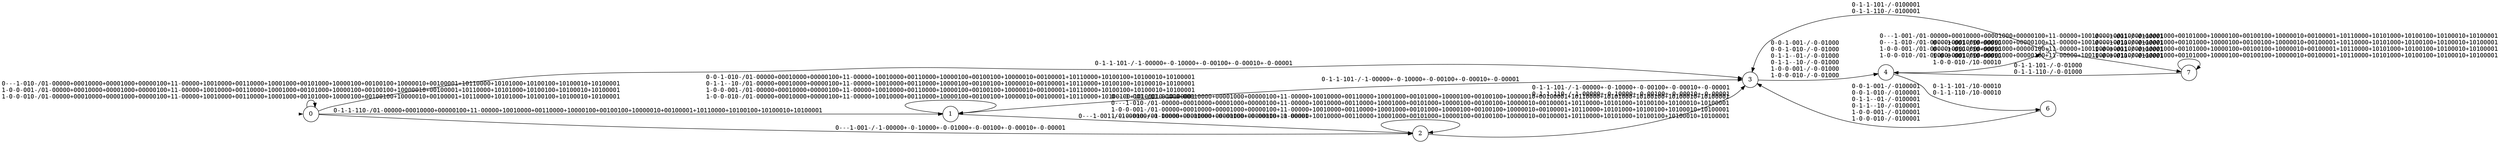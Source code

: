 digraph""{graph[rankdir=LR,ranksep=0.8,nodesep=0.2];node[shape=circle];edge[fontname=mono];init[shape=point,style=invis];0[label="0"];1[label="1"];2[label="2"];3[label="3"];4[label="4"];5[label="5"];6[label="6"];7[label="7"];init->0[penwidth=0,tooltip="initialstate"];0->0[label="0---1-010-/01-00000+00010000+00001000+00000100+11-00000+10010000+00110000+10001000+00101000+10000100+00100100+10000010+00100001+10110000+10101000+10100100+10100010+10100001\l1-0-0-001-/01-00000+00010000+00001000+00000100+11-00000+10010000+00110000+10001000+00101000+10000100+00100100+10000010+00100001+10110000+10101000+10100100+10100010+10100001\l1-0-0-010-/01-00000+00010000+00001000+00000100+11-00000+10010000+00110000+10001000+00101000+10000100+00100100+10000010+00100001+10110000+10101000+10100100+10100010+10100001\l",labeltooltip="&#172;warehouse&#8743;shop&#8743;&#172;get_med&#8743;night&#8743;&#172;day/&#172;take_med&#8743;go_counter&#8743;&#172;go_safe_loc&#8743;&#172;go_back&#8743;&#172;go_charging_point&#8743;&#172;go_warehouse&#8743;&#172;go_entrace+&#172;take_med&#8743;&#172;go_counter&#8743;&#172;give_med&#8743;go_safe_loc&#8743;&#172;go_back&#8743;&#172;go_charging_point&#8743;&#172;go_warehouse&#8743;&#172;go_entrace+&#172;take_med&#8743;&#172;go_counter&#8743;&#172;give_med&#8743;&#172;go_safe_loc&#8743;go_back&#8743;&#172;go_charging_point&#8743;&#172;go_warehouse&#8743;&#172;go_entrace+&#172;take_med&#8743;&#172;go_counter&#8743;&#172;give_med&#8743;&#172;go_safe_loc&#8743;&#172;go_back&#8743;go_charging_point&#8743;&#172;go_warehouse&#8743;&#172;go_entrace+take_med&#8743;go_counter&#8743;&#172;go_safe_loc&#8743;&#172;go_back&#8743;&#172;go_charging_point&#8743;&#172;go_warehouse&#8743;&#172;go_entrace+take_med&#8743;&#172;go_counter&#8743;&#172;give_med&#8743;go_safe_loc&#8743;&#172;go_back&#8743;&#172;go_charging_point&#8743;&#172;go_warehouse&#8743;&#172;go_entrace+&#172;take_med&#8743;&#172;go_counter&#8743;give_med&#8743;go_safe_loc&#8743;&#172;go_back&#8743;&#172;go_charging_point&#8743;&#172;go_warehouse&#8743;&#172;go_entrace+take_med&#8743;&#172;go_counter&#8743;&#172;give_med&#8743;&#172;go_safe_loc&#8743;go_back&#8743;&#172;go_charging_point&#8743;&#172;go_warehouse&#8743;&#172;go_entrace+&#172;take_med&#8743;&#172;go_counter&#8743;give_med&#8743;&#172;go_safe_loc&#8743;go_back&#8743;&#172;go_charging_point&#8743;&#172;go_warehouse&#8743;&#172;go_entrace+take_med&#8743;&#172;go_counter&#8743;&#172;give_med&#8743;&#172;go_safe_loc&#8743;&#172;go_back&#8743;go_charging_point&#8743;&#172;go_warehouse&#8743;&#172;go_entrace+&#172;take_med&#8743;&#172;go_counter&#8743;give_med&#8743;&#172;go_safe_loc&#8743;&#172;go_back&#8743;go_charging_point&#8743;&#172;go_warehouse&#8743;&#172;go_entrace+take_med&#8743;&#172;go_counter&#8743;&#172;give_med&#8743;&#172;go_safe_loc&#8743;&#172;go_back&#8743;&#172;go_charging_point&#8743;go_warehouse&#8743;&#172;go_entrace+&#172;take_med&#8743;&#172;go_counter&#8743;give_med&#8743;&#172;go_safe_loc&#8743;&#172;go_back&#8743;&#172;go_charging_point&#8743;&#172;go_warehouse&#8743;go_entrace+take_med&#8743;&#172;go_counter&#8743;give_med&#8743;go_safe_loc&#8743;&#172;go_back&#8743;&#172;go_charging_point&#8743;&#172;go_warehouse&#8743;&#172;go_entrace+take_med&#8743;&#172;go_counter&#8743;give_med&#8743;&#172;go_safe_loc&#8743;go_back&#8743;&#172;go_charging_point&#8743;&#172;go_warehouse&#8743;&#172;go_entrace+take_med&#8743;&#172;go_counter&#8743;give_med&#8743;&#172;go_safe_loc&#8743;&#172;go_back&#8743;go_charging_point&#8743;&#172;go_warehouse&#8743;&#172;go_entrace+take_med&#8743;&#172;go_counter&#8743;give_med&#8743;&#172;go_safe_loc&#8743;&#172;go_back&#8743;&#172;go_charging_point&#8743;go_warehouse&#8743;&#172;go_entrace+take_med&#8743;&#172;go_counter&#8743;give_med&#8743;&#172;go_safe_loc&#8743;&#172;go_back&#8743;&#172;go_charging_point&#8743;&#172;go_warehouse&#8743;go_entrace&#10;warehouse&#8743;&#172;entrance&#8743;&#172;shop&#8743;&#172;get_med&#8743;&#172;night&#8743;day/&#172;take_med&#8743;go_counter&#8743;&#172;go_safe_loc&#8743;&#172;go_back&#8743;&#172;go_charging_point&#8743;&#172;go_warehouse&#8743;&#172;go_entrace+&#172;take_med&#8743;&#172;go_counter&#8743;&#172;give_med&#8743;go_safe_loc&#8743;&#172;go_back&#8743;&#172;go_charging_point&#8743;&#172;go_warehouse&#8743;&#172;go_entrace+&#172;take_med&#8743;&#172;go_counter&#8743;&#172;give_med&#8743;&#172;go_safe_loc&#8743;go_back&#8743;&#172;go_charging_point&#8743;&#172;go_warehouse&#8743;&#172;go_entrace+&#172;take_med&#8743;&#172;go_counter&#8743;&#172;give_med&#8743;&#172;go_safe_loc&#8743;&#172;go_back&#8743;go_charging_point&#8743;&#172;go_warehouse&#8743;&#172;go_entrace+take_med&#8743;go_counter&#8743;&#172;go_safe_loc&#8743;&#172;go_back&#8743;&#172;go_charging_point&#8743;&#172;go_warehouse&#8743;&#172;go_entrace+take_med&#8743;&#172;go_counter&#8743;&#172;give_med&#8743;go_safe_loc&#8743;&#172;go_back&#8743;&#172;go_charging_point&#8743;&#172;go_warehouse&#8743;&#172;go_entrace+&#172;take_med&#8743;&#172;go_counter&#8743;give_med&#8743;go_safe_loc&#8743;&#172;go_back&#8743;&#172;go_charging_point&#8743;&#172;go_warehouse&#8743;&#172;go_entrace+take_med&#8743;&#172;go_counter&#8743;&#172;give_med&#8743;&#172;go_safe_loc&#8743;go_back&#8743;&#172;go_charging_point&#8743;&#172;go_warehouse&#8743;&#172;go_entrace+&#172;take_med&#8743;&#172;go_counter&#8743;give_med&#8743;&#172;go_safe_loc&#8743;go_back&#8743;&#172;go_charging_point&#8743;&#172;go_warehouse&#8743;&#172;go_entrace+take_med&#8743;&#172;go_counter&#8743;&#172;give_med&#8743;&#172;go_safe_loc&#8743;&#172;go_back&#8743;go_charging_point&#8743;&#172;go_warehouse&#8743;&#172;go_entrace+&#172;take_med&#8743;&#172;go_counter&#8743;give_med&#8743;&#172;go_safe_loc&#8743;&#172;go_back&#8743;go_charging_point&#8743;&#172;go_warehouse&#8743;&#172;go_entrace+take_med&#8743;&#172;go_counter&#8743;&#172;give_med&#8743;&#172;go_safe_loc&#8743;&#172;go_back&#8743;&#172;go_charging_point&#8743;go_warehouse&#8743;&#172;go_entrace+&#172;take_med&#8743;&#172;go_counter&#8743;give_med&#8743;&#172;go_safe_loc&#8743;&#172;go_back&#8743;&#172;go_charging_point&#8743;&#172;go_warehouse&#8743;go_entrace+take_med&#8743;&#172;go_counter&#8743;give_med&#8743;go_safe_loc&#8743;&#172;go_back&#8743;&#172;go_charging_point&#8743;&#172;go_warehouse&#8743;&#172;go_entrace+take_med&#8743;&#172;go_counter&#8743;give_med&#8743;&#172;go_safe_loc&#8743;go_back&#8743;&#172;go_charging_point&#8743;&#172;go_warehouse&#8743;&#172;go_entrace+take_med&#8743;&#172;go_counter&#8743;give_med&#8743;&#172;go_safe_loc&#8743;&#172;go_back&#8743;go_charging_point&#8743;&#172;go_warehouse&#8743;&#172;go_entrace+take_med&#8743;&#172;go_counter&#8743;give_med&#8743;&#172;go_safe_loc&#8743;&#172;go_back&#8743;&#172;go_charging_point&#8743;go_warehouse&#8743;&#172;go_entrace+take_med&#8743;&#172;go_counter&#8743;give_med&#8743;&#172;go_safe_loc&#8743;&#172;go_back&#8743;&#172;go_charging_point&#8743;&#172;go_warehouse&#8743;go_entrace&#10;warehouse&#8743;&#172;entrance&#8743;&#172;shop&#8743;&#172;get_med&#8743;night&#8743;&#172;day/&#172;take_med&#8743;go_counter&#8743;&#172;go_safe_loc&#8743;&#172;go_back&#8743;&#172;go_charging_point&#8743;&#172;go_warehouse&#8743;&#172;go_entrace+&#172;take_med&#8743;&#172;go_counter&#8743;&#172;give_med&#8743;go_safe_loc&#8743;&#172;go_back&#8743;&#172;go_charging_point&#8743;&#172;go_warehouse&#8743;&#172;go_entrace+&#172;take_med&#8743;&#172;go_counter&#8743;&#172;give_med&#8743;&#172;go_safe_loc&#8743;go_back&#8743;&#172;go_charging_point&#8743;&#172;go_warehouse&#8743;&#172;go_entrace+&#172;take_med&#8743;&#172;go_counter&#8743;&#172;give_med&#8743;&#172;go_safe_loc&#8743;&#172;go_back&#8743;go_charging_point&#8743;&#172;go_warehouse&#8743;&#172;go_entrace+take_med&#8743;go_counter&#8743;&#172;go_safe_loc&#8743;&#172;go_back&#8743;&#172;go_charging_point&#8743;&#172;go_warehouse&#8743;&#172;go_entrace+take_med&#8743;&#172;go_counter&#8743;&#172;give_med&#8743;go_safe_loc&#8743;&#172;go_back&#8743;&#172;go_charging_point&#8743;&#172;go_warehouse&#8743;&#172;go_entrace+&#172;take_med&#8743;&#172;go_counter&#8743;give_med&#8743;go_safe_loc&#8743;&#172;go_back&#8743;&#172;go_charging_point&#8743;&#172;go_warehouse&#8743;&#172;go_entrace+take_med&#8743;&#172;go_counter&#8743;&#172;give_med&#8743;&#172;go_safe_loc&#8743;go_back&#8743;&#172;go_charging_point&#8743;&#172;go_warehouse&#8743;&#172;go_entrace+&#172;take_med&#8743;&#172;go_counter&#8743;give_med&#8743;&#172;go_safe_loc&#8743;go_back&#8743;&#172;go_charging_point&#8743;&#172;go_warehouse&#8743;&#172;go_entrace+take_med&#8743;&#172;go_counter&#8743;&#172;give_med&#8743;&#172;go_safe_loc&#8743;&#172;go_back&#8743;go_charging_point&#8743;&#172;go_warehouse&#8743;&#172;go_entrace+&#172;take_med&#8743;&#172;go_counter&#8743;give_med&#8743;&#172;go_safe_loc&#8743;&#172;go_back&#8743;go_charging_point&#8743;&#172;go_warehouse&#8743;&#172;go_entrace+take_med&#8743;&#172;go_counter&#8743;&#172;give_med&#8743;&#172;go_safe_loc&#8743;&#172;go_back&#8743;&#172;go_charging_point&#8743;go_warehouse&#8743;&#172;go_entrace+&#172;take_med&#8743;&#172;go_counter&#8743;give_med&#8743;&#172;go_safe_loc&#8743;&#172;go_back&#8743;&#172;go_charging_point&#8743;&#172;go_warehouse&#8743;go_entrace+take_med&#8743;&#172;go_counter&#8743;give_med&#8743;go_safe_loc&#8743;&#172;go_back&#8743;&#172;go_charging_point&#8743;&#172;go_warehouse&#8743;&#172;go_entrace+take_med&#8743;&#172;go_counter&#8743;give_med&#8743;&#172;go_safe_loc&#8743;go_back&#8743;&#172;go_charging_point&#8743;&#172;go_warehouse&#8743;&#172;go_entrace+take_med&#8743;&#172;go_counter&#8743;give_med&#8743;&#172;go_safe_loc&#8743;&#172;go_back&#8743;go_charging_point&#8743;&#172;go_warehouse&#8743;&#172;go_entrace+take_med&#8743;&#172;go_counter&#8743;give_med&#8743;&#172;go_safe_loc&#8743;&#172;go_back&#8743;&#172;go_charging_point&#8743;go_warehouse&#8743;&#172;go_entrace+take_med&#8743;&#172;go_counter&#8743;give_med&#8743;&#172;go_safe_loc&#8743;&#172;go_back&#8743;&#172;go_charging_point&#8743;&#172;go_warehouse&#8743;go_entrace&#10;"];0->1[label="0-1-1-110-/01-00000+00010000+00000100+11-00000+10010000+00110000+10000100+00100100+10000010+00100001+10110000+10100100+10100010+10100001\l",labeltooltip="&#172;warehouse&#8743;entrance&#8743;shop&#8743;get_med&#8743;night&#8743;&#172;day/&#172;take_med&#8743;go_counter&#8743;&#172;go_safe_loc&#8743;&#172;go_back&#8743;&#172;go_charging_point&#8743;&#172;go_warehouse&#8743;&#172;go_entrace+&#172;take_med&#8743;&#172;go_counter&#8743;&#172;give_med&#8743;go_safe_loc&#8743;&#172;go_back&#8743;&#172;go_charging_point&#8743;&#172;go_warehouse&#8743;&#172;go_entrace+&#172;take_med&#8743;&#172;go_counter&#8743;&#172;give_med&#8743;&#172;go_safe_loc&#8743;&#172;go_back&#8743;go_charging_point&#8743;&#172;go_warehouse&#8743;&#172;go_entrace+take_med&#8743;go_counter&#8743;&#172;go_safe_loc&#8743;&#172;go_back&#8743;&#172;go_charging_point&#8743;&#172;go_warehouse&#8743;&#172;go_entrace+take_med&#8743;&#172;go_counter&#8743;&#172;give_med&#8743;go_safe_loc&#8743;&#172;go_back&#8743;&#172;go_charging_point&#8743;&#172;go_warehouse&#8743;&#172;go_entrace+&#172;take_med&#8743;&#172;go_counter&#8743;give_med&#8743;go_safe_loc&#8743;&#172;go_back&#8743;&#172;go_charging_point&#8743;&#172;go_warehouse&#8743;&#172;go_entrace+take_med&#8743;&#172;go_counter&#8743;&#172;give_med&#8743;&#172;go_safe_loc&#8743;&#172;go_back&#8743;go_charging_point&#8743;&#172;go_warehouse&#8743;&#172;go_entrace+&#172;take_med&#8743;&#172;go_counter&#8743;give_med&#8743;&#172;go_safe_loc&#8743;&#172;go_back&#8743;go_charging_point&#8743;&#172;go_warehouse&#8743;&#172;go_entrace+take_med&#8743;&#172;go_counter&#8743;&#172;give_med&#8743;&#172;go_safe_loc&#8743;&#172;go_back&#8743;&#172;go_charging_point&#8743;go_warehouse&#8743;&#172;go_entrace+&#172;take_med&#8743;&#172;go_counter&#8743;give_med&#8743;&#172;go_safe_loc&#8743;&#172;go_back&#8743;&#172;go_charging_point&#8743;&#172;go_warehouse&#8743;go_entrace+take_med&#8743;&#172;go_counter&#8743;give_med&#8743;go_safe_loc&#8743;&#172;go_back&#8743;&#172;go_charging_point&#8743;&#172;go_warehouse&#8743;&#172;go_entrace+take_med&#8743;&#172;go_counter&#8743;give_med&#8743;&#172;go_safe_loc&#8743;&#172;go_back&#8743;go_charging_point&#8743;&#172;go_warehouse&#8743;&#172;go_entrace+take_med&#8743;&#172;go_counter&#8743;give_med&#8743;&#172;go_safe_loc&#8743;&#172;go_back&#8743;&#172;go_charging_point&#8743;go_warehouse&#8743;&#172;go_entrace+take_med&#8743;&#172;go_counter&#8743;give_med&#8743;&#172;go_safe_loc&#8743;&#172;go_back&#8743;&#172;go_charging_point&#8743;&#172;go_warehouse&#8743;go_entrace&#10;"];0->2[label="0---1-001-/-1-00000+-0-10000+-0-01000+-0-00100+-0-00010+-0-00001\l",labeltooltip="&#172;warehouse&#8743;shop&#8743;&#172;get_med&#8743;&#172;night&#8743;day/go_counter&#8743;&#172;go_safe_loc&#8743;&#172;go_back&#8743;&#172;go_charging_point&#8743;&#172;go_warehouse&#8743;&#172;go_entrace+&#172;go_counter&#8743;go_safe_loc&#8743;&#172;go_back&#8743;&#172;go_charging_point&#8743;&#172;go_warehouse&#8743;&#172;go_entrace+&#172;go_counter&#8743;&#172;go_safe_loc&#8743;go_back&#8743;&#172;go_charging_point&#8743;&#172;go_warehouse&#8743;&#172;go_entrace+&#172;go_counter&#8743;&#172;go_safe_loc&#8743;&#172;go_back&#8743;go_charging_point&#8743;&#172;go_warehouse&#8743;&#172;go_entrace+&#172;go_counter&#8743;&#172;go_safe_loc&#8743;&#172;go_back&#8743;&#172;go_charging_point&#8743;go_warehouse&#8743;&#172;go_entrace+&#172;go_counter&#8743;&#172;go_safe_loc&#8743;&#172;go_back&#8743;&#172;go_charging_point&#8743;&#172;go_warehouse&#8743;go_entrace&#10;"];0->3[label="0-1-1-101-/-1-00000+-0-10000+-0-00100+-0-00010+-0-00001\l",labeltooltip="&#172;warehouse&#8743;entrance&#8743;shop&#8743;get_med&#8743;&#172;night&#8743;day/go_counter&#8743;&#172;go_safe_loc&#8743;&#172;go_back&#8743;&#172;go_charging_point&#8743;&#172;go_warehouse&#8743;&#172;go_entrace+&#172;go_counter&#8743;go_safe_loc&#8743;&#172;go_back&#8743;&#172;go_charging_point&#8743;&#172;go_warehouse&#8743;&#172;go_entrace+&#172;go_counter&#8743;&#172;go_safe_loc&#8743;&#172;go_back&#8743;go_charging_point&#8743;&#172;go_warehouse&#8743;&#172;go_entrace+&#172;go_counter&#8743;&#172;go_safe_loc&#8743;&#172;go_back&#8743;&#172;go_charging_point&#8743;go_warehouse&#8743;&#172;go_entrace+&#172;go_counter&#8743;&#172;go_safe_loc&#8743;&#172;go_back&#8743;&#172;go_charging_point&#8743;&#172;go_warehouse&#8743;go_entrace&#10;"];1->1[label="0-0-1-010-/01-00000+00010000+00000100+11-00000+10010000+00110000+10000100+00100100+10000010+00100001+10110000+10100100+10100010+10100001\l0-1-1--10-/01-00000+00010000+00000100+11-00000+10010000+00110000+10000100+00100100+10000010+00100001+10110000+10100100+10100010+10100001\l1-0-0-001-/01-00000+00010000+00000100+11-00000+10010000+00110000+10000100+00100100+10000010+00100001+10110000+10100100+10100010+10100001\l1-0-0-010-/01-00000+00010000+00000100+11-00000+10010000+00110000+10000100+00100100+10000010+00100001+10110000+10100100+10100010+10100001\l",labeltooltip="&#172;warehouse&#8743;&#172;entrance&#8743;shop&#8743;&#172;get_med&#8743;night&#8743;&#172;day/&#172;take_med&#8743;go_counter&#8743;&#172;go_safe_loc&#8743;&#172;go_back&#8743;&#172;go_charging_point&#8743;&#172;go_warehouse&#8743;&#172;go_entrace+&#172;take_med&#8743;&#172;go_counter&#8743;&#172;give_med&#8743;go_safe_loc&#8743;&#172;go_back&#8743;&#172;go_charging_point&#8743;&#172;go_warehouse&#8743;&#172;go_entrace+&#172;take_med&#8743;&#172;go_counter&#8743;&#172;give_med&#8743;&#172;go_safe_loc&#8743;&#172;go_back&#8743;go_charging_point&#8743;&#172;go_warehouse&#8743;&#172;go_entrace+take_med&#8743;go_counter&#8743;&#172;go_safe_loc&#8743;&#172;go_back&#8743;&#172;go_charging_point&#8743;&#172;go_warehouse&#8743;&#172;go_entrace+take_med&#8743;&#172;go_counter&#8743;&#172;give_med&#8743;go_safe_loc&#8743;&#172;go_back&#8743;&#172;go_charging_point&#8743;&#172;go_warehouse&#8743;&#172;go_entrace+&#172;take_med&#8743;&#172;go_counter&#8743;give_med&#8743;go_safe_loc&#8743;&#172;go_back&#8743;&#172;go_charging_point&#8743;&#172;go_warehouse&#8743;&#172;go_entrace+take_med&#8743;&#172;go_counter&#8743;&#172;give_med&#8743;&#172;go_safe_loc&#8743;&#172;go_back&#8743;go_charging_point&#8743;&#172;go_warehouse&#8743;&#172;go_entrace+&#172;take_med&#8743;&#172;go_counter&#8743;give_med&#8743;&#172;go_safe_loc&#8743;&#172;go_back&#8743;go_charging_point&#8743;&#172;go_warehouse&#8743;&#172;go_entrace+take_med&#8743;&#172;go_counter&#8743;&#172;give_med&#8743;&#172;go_safe_loc&#8743;&#172;go_back&#8743;&#172;go_charging_point&#8743;go_warehouse&#8743;&#172;go_entrace+&#172;take_med&#8743;&#172;go_counter&#8743;give_med&#8743;&#172;go_safe_loc&#8743;&#172;go_back&#8743;&#172;go_charging_point&#8743;&#172;go_warehouse&#8743;go_entrace+take_med&#8743;&#172;go_counter&#8743;give_med&#8743;go_safe_loc&#8743;&#172;go_back&#8743;&#172;go_charging_point&#8743;&#172;go_warehouse&#8743;&#172;go_entrace+take_med&#8743;&#172;go_counter&#8743;give_med&#8743;&#172;go_safe_loc&#8743;&#172;go_back&#8743;go_charging_point&#8743;&#172;go_warehouse&#8743;&#172;go_entrace+take_med&#8743;&#172;go_counter&#8743;give_med&#8743;&#172;go_safe_loc&#8743;&#172;go_back&#8743;&#172;go_charging_point&#8743;go_warehouse&#8743;&#172;go_entrace+take_med&#8743;&#172;go_counter&#8743;give_med&#8743;&#172;go_safe_loc&#8743;&#172;go_back&#8743;&#172;go_charging_point&#8743;&#172;go_warehouse&#8743;go_entrace&#10;&#172;warehouse&#8743;entrance&#8743;shop&#8743;night&#8743;&#172;day/&#172;take_med&#8743;go_counter&#8743;&#172;go_safe_loc&#8743;&#172;go_back&#8743;&#172;go_charging_point&#8743;&#172;go_warehouse&#8743;&#172;go_entrace+&#172;take_med&#8743;&#172;go_counter&#8743;&#172;give_med&#8743;go_safe_loc&#8743;&#172;go_back&#8743;&#172;go_charging_point&#8743;&#172;go_warehouse&#8743;&#172;go_entrace+&#172;take_med&#8743;&#172;go_counter&#8743;&#172;give_med&#8743;&#172;go_safe_loc&#8743;&#172;go_back&#8743;go_charging_point&#8743;&#172;go_warehouse&#8743;&#172;go_entrace+take_med&#8743;go_counter&#8743;&#172;go_safe_loc&#8743;&#172;go_back&#8743;&#172;go_charging_point&#8743;&#172;go_warehouse&#8743;&#172;go_entrace+take_med&#8743;&#172;go_counter&#8743;&#172;give_med&#8743;go_safe_loc&#8743;&#172;go_back&#8743;&#172;go_charging_point&#8743;&#172;go_warehouse&#8743;&#172;go_entrace+&#172;take_med&#8743;&#172;go_counter&#8743;give_med&#8743;go_safe_loc&#8743;&#172;go_back&#8743;&#172;go_charging_point&#8743;&#172;go_warehouse&#8743;&#172;go_entrace+take_med&#8743;&#172;go_counter&#8743;&#172;give_med&#8743;&#172;go_safe_loc&#8743;&#172;go_back&#8743;go_charging_point&#8743;&#172;go_warehouse&#8743;&#172;go_entrace+&#172;take_med&#8743;&#172;go_counter&#8743;give_med&#8743;&#172;go_safe_loc&#8743;&#172;go_back&#8743;go_charging_point&#8743;&#172;go_warehouse&#8743;&#172;go_entrace+take_med&#8743;&#172;go_counter&#8743;&#172;give_med&#8743;&#172;go_safe_loc&#8743;&#172;go_back&#8743;&#172;go_charging_point&#8743;go_warehouse&#8743;&#172;go_entrace+&#172;take_med&#8743;&#172;go_counter&#8743;give_med&#8743;&#172;go_safe_loc&#8743;&#172;go_back&#8743;&#172;go_charging_point&#8743;&#172;go_warehouse&#8743;go_entrace+take_med&#8743;&#172;go_counter&#8743;give_med&#8743;go_safe_loc&#8743;&#172;go_back&#8743;&#172;go_charging_point&#8743;&#172;go_warehouse&#8743;&#172;go_entrace+take_med&#8743;&#172;go_counter&#8743;give_med&#8743;&#172;go_safe_loc&#8743;&#172;go_back&#8743;go_charging_point&#8743;&#172;go_warehouse&#8743;&#172;go_entrace+take_med&#8743;&#172;go_counter&#8743;give_med&#8743;&#172;go_safe_loc&#8743;&#172;go_back&#8743;&#172;go_charging_point&#8743;go_warehouse&#8743;&#172;go_entrace+take_med&#8743;&#172;go_counter&#8743;give_med&#8743;&#172;go_safe_loc&#8743;&#172;go_back&#8743;&#172;go_charging_point&#8743;&#172;go_warehouse&#8743;go_entrace&#10;warehouse&#8743;&#172;entrance&#8743;&#172;shop&#8743;&#172;get_med&#8743;&#172;night&#8743;day/&#172;take_med&#8743;go_counter&#8743;&#172;go_safe_loc&#8743;&#172;go_back&#8743;&#172;go_charging_point&#8743;&#172;go_warehouse&#8743;&#172;go_entrace+&#172;take_med&#8743;&#172;go_counter&#8743;&#172;give_med&#8743;go_safe_loc&#8743;&#172;go_back&#8743;&#172;go_charging_point&#8743;&#172;go_warehouse&#8743;&#172;go_entrace+&#172;take_med&#8743;&#172;go_counter&#8743;&#172;give_med&#8743;&#172;go_safe_loc&#8743;&#172;go_back&#8743;go_charging_point&#8743;&#172;go_warehouse&#8743;&#172;go_entrace+take_med&#8743;go_counter&#8743;&#172;go_safe_loc&#8743;&#172;go_back&#8743;&#172;go_charging_point&#8743;&#172;go_warehouse&#8743;&#172;go_entrace+take_med&#8743;&#172;go_counter&#8743;&#172;give_med&#8743;go_safe_loc&#8743;&#172;go_back&#8743;&#172;go_charging_point&#8743;&#172;go_warehouse&#8743;&#172;go_entrace+&#172;take_med&#8743;&#172;go_counter&#8743;give_med&#8743;go_safe_loc&#8743;&#172;go_back&#8743;&#172;go_charging_point&#8743;&#172;go_warehouse&#8743;&#172;go_entrace+take_med&#8743;&#172;go_counter&#8743;&#172;give_med&#8743;&#172;go_safe_loc&#8743;&#172;go_back&#8743;go_charging_point&#8743;&#172;go_warehouse&#8743;&#172;go_entrace+&#172;take_med&#8743;&#172;go_counter&#8743;give_med&#8743;&#172;go_safe_loc&#8743;&#172;go_back&#8743;go_charging_point&#8743;&#172;go_warehouse&#8743;&#172;go_entrace+take_med&#8743;&#172;go_counter&#8743;&#172;give_med&#8743;&#172;go_safe_loc&#8743;&#172;go_back&#8743;&#172;go_charging_point&#8743;go_warehouse&#8743;&#172;go_entrace+&#172;take_med&#8743;&#172;go_counter&#8743;give_med&#8743;&#172;go_safe_loc&#8743;&#172;go_back&#8743;&#172;go_charging_point&#8743;&#172;go_warehouse&#8743;go_entrace+take_med&#8743;&#172;go_counter&#8743;give_med&#8743;go_safe_loc&#8743;&#172;go_back&#8743;&#172;go_charging_point&#8743;&#172;go_warehouse&#8743;&#172;go_entrace+take_med&#8743;&#172;go_counter&#8743;give_med&#8743;&#172;go_safe_loc&#8743;&#172;go_back&#8743;go_charging_point&#8743;&#172;go_warehouse&#8743;&#172;go_entrace+take_med&#8743;&#172;go_counter&#8743;give_med&#8743;&#172;go_safe_loc&#8743;&#172;go_back&#8743;&#172;go_charging_point&#8743;go_warehouse&#8743;&#172;go_entrace+take_med&#8743;&#172;go_counter&#8743;give_med&#8743;&#172;go_safe_loc&#8743;&#172;go_back&#8743;&#172;go_charging_point&#8743;&#172;go_warehouse&#8743;go_entrace&#10;warehouse&#8743;&#172;entrance&#8743;&#172;shop&#8743;&#172;get_med&#8743;night&#8743;&#172;day/&#172;take_med&#8743;go_counter&#8743;&#172;go_safe_loc&#8743;&#172;go_back&#8743;&#172;go_charging_point&#8743;&#172;go_warehouse&#8743;&#172;go_entrace+&#172;take_med&#8743;&#172;go_counter&#8743;&#172;give_med&#8743;go_safe_loc&#8743;&#172;go_back&#8743;&#172;go_charging_point&#8743;&#172;go_warehouse&#8743;&#172;go_entrace+&#172;take_med&#8743;&#172;go_counter&#8743;&#172;give_med&#8743;&#172;go_safe_loc&#8743;&#172;go_back&#8743;go_charging_point&#8743;&#172;go_warehouse&#8743;&#172;go_entrace+take_med&#8743;go_counter&#8743;&#172;go_safe_loc&#8743;&#172;go_back&#8743;&#172;go_charging_point&#8743;&#172;go_warehouse&#8743;&#172;go_entrace+take_med&#8743;&#172;go_counter&#8743;&#172;give_med&#8743;go_safe_loc&#8743;&#172;go_back&#8743;&#172;go_charging_point&#8743;&#172;go_warehouse&#8743;&#172;go_entrace+&#172;take_med&#8743;&#172;go_counter&#8743;give_med&#8743;go_safe_loc&#8743;&#172;go_back&#8743;&#172;go_charging_point&#8743;&#172;go_warehouse&#8743;&#172;go_entrace+take_med&#8743;&#172;go_counter&#8743;&#172;give_med&#8743;&#172;go_safe_loc&#8743;&#172;go_back&#8743;go_charging_point&#8743;&#172;go_warehouse&#8743;&#172;go_entrace+&#172;take_med&#8743;&#172;go_counter&#8743;give_med&#8743;&#172;go_safe_loc&#8743;&#172;go_back&#8743;go_charging_point&#8743;&#172;go_warehouse&#8743;&#172;go_entrace+take_med&#8743;&#172;go_counter&#8743;&#172;give_med&#8743;&#172;go_safe_loc&#8743;&#172;go_back&#8743;&#172;go_charging_point&#8743;go_warehouse&#8743;&#172;go_entrace+&#172;take_med&#8743;&#172;go_counter&#8743;give_med&#8743;&#172;go_safe_loc&#8743;&#172;go_back&#8743;&#172;go_charging_point&#8743;&#172;go_warehouse&#8743;go_entrace+take_med&#8743;&#172;go_counter&#8743;give_med&#8743;go_safe_loc&#8743;&#172;go_back&#8743;&#172;go_charging_point&#8743;&#172;go_warehouse&#8743;&#172;go_entrace+take_med&#8743;&#172;go_counter&#8743;give_med&#8743;&#172;go_safe_loc&#8743;&#172;go_back&#8743;go_charging_point&#8743;&#172;go_warehouse&#8743;&#172;go_entrace+take_med&#8743;&#172;go_counter&#8743;give_med&#8743;&#172;go_safe_loc&#8743;&#172;go_back&#8743;&#172;go_charging_point&#8743;go_warehouse&#8743;&#172;go_entrace+take_med&#8743;&#172;go_counter&#8743;give_med&#8743;&#172;go_safe_loc&#8743;&#172;go_back&#8743;&#172;go_charging_point&#8743;&#172;go_warehouse&#8743;go_entrace&#10;"];1->2[label="0---1-001-/-1-00000+-0-10000+-0-01000+-0-00100+-0-00010+-0-00001\l",labeltooltip="&#172;warehouse&#8743;shop&#8743;&#172;get_med&#8743;&#172;night&#8743;day/go_counter&#8743;&#172;go_safe_loc&#8743;&#172;go_back&#8743;&#172;go_charging_point&#8743;&#172;go_warehouse&#8743;&#172;go_entrace+&#172;go_counter&#8743;go_safe_loc&#8743;&#172;go_back&#8743;&#172;go_charging_point&#8743;&#172;go_warehouse&#8743;&#172;go_entrace+&#172;go_counter&#8743;&#172;go_safe_loc&#8743;go_back&#8743;&#172;go_charging_point&#8743;&#172;go_warehouse&#8743;&#172;go_entrace+&#172;go_counter&#8743;&#172;go_safe_loc&#8743;&#172;go_back&#8743;go_charging_point&#8743;&#172;go_warehouse&#8743;&#172;go_entrace+&#172;go_counter&#8743;&#172;go_safe_loc&#8743;&#172;go_back&#8743;&#172;go_charging_point&#8743;go_warehouse&#8743;&#172;go_entrace+&#172;go_counter&#8743;&#172;go_safe_loc&#8743;&#172;go_back&#8743;&#172;go_charging_point&#8743;&#172;go_warehouse&#8743;go_entrace&#10;"];1->3[label="0-1-1-101-/-1-00000+-0-10000+-0-00100+-0-00010+-0-00001\l",labeltooltip="&#172;warehouse&#8743;entrance&#8743;shop&#8743;get_med&#8743;&#172;night&#8743;day/go_counter&#8743;&#172;go_safe_loc&#8743;&#172;go_back&#8743;&#172;go_charging_point&#8743;&#172;go_warehouse&#8743;&#172;go_entrace+&#172;go_counter&#8743;go_safe_loc&#8743;&#172;go_back&#8743;&#172;go_charging_point&#8743;&#172;go_warehouse&#8743;&#172;go_entrace+&#172;go_counter&#8743;&#172;go_safe_loc&#8743;&#172;go_back&#8743;go_charging_point&#8743;&#172;go_warehouse&#8743;&#172;go_entrace+&#172;go_counter&#8743;&#172;go_safe_loc&#8743;&#172;go_back&#8743;&#172;go_charging_point&#8743;go_warehouse&#8743;&#172;go_entrace+&#172;go_counter&#8743;&#172;go_safe_loc&#8743;&#172;go_back&#8743;&#172;go_charging_point&#8743;&#172;go_warehouse&#8743;go_entrace&#10;"];2->2[label="0---1-001-/01-00000+00010000+00001000+00000100+11-00000+10010000+00110000+10001000+00101000+10000100+00100100+10000010+00100001+10110000+10101000+10100100+10100010+10100001\l0---1-010-/01-00000+00010000+00001000+00000100+11-00000+10010000+00110000+10001000+00101000+10000100+00100100+10000010+00100001+10110000+10101000+10100100+10100010+10100001\l1-0-0-001-/01-00000+00010000+00001000+00000100+11-00000+10010000+00110000+10001000+00101000+10000100+00100100+10000010+00100001+10110000+10101000+10100100+10100010+10100001\l1-0-0-010-/01-00000+00010000+00001000+00000100+11-00000+10010000+00110000+10001000+00101000+10000100+00100100+10000010+00100001+10110000+10101000+10100100+10100010+10100001\l",labeltooltip="&#172;warehouse&#8743;shop&#8743;&#172;get_med&#8743;&#172;night&#8743;day/&#172;take_med&#8743;go_counter&#8743;&#172;go_safe_loc&#8743;&#172;go_back&#8743;&#172;go_charging_point&#8743;&#172;go_warehouse&#8743;&#172;go_entrace+&#172;take_med&#8743;&#172;go_counter&#8743;&#172;give_med&#8743;go_safe_loc&#8743;&#172;go_back&#8743;&#172;go_charging_point&#8743;&#172;go_warehouse&#8743;&#172;go_entrace+&#172;take_med&#8743;&#172;go_counter&#8743;&#172;give_med&#8743;&#172;go_safe_loc&#8743;go_back&#8743;&#172;go_charging_point&#8743;&#172;go_warehouse&#8743;&#172;go_entrace+&#172;take_med&#8743;&#172;go_counter&#8743;&#172;give_med&#8743;&#172;go_safe_loc&#8743;&#172;go_back&#8743;go_charging_point&#8743;&#172;go_warehouse&#8743;&#172;go_entrace+take_med&#8743;go_counter&#8743;&#172;go_safe_loc&#8743;&#172;go_back&#8743;&#172;go_charging_point&#8743;&#172;go_warehouse&#8743;&#172;go_entrace+take_med&#8743;&#172;go_counter&#8743;&#172;give_med&#8743;go_safe_loc&#8743;&#172;go_back&#8743;&#172;go_charging_point&#8743;&#172;go_warehouse&#8743;&#172;go_entrace+&#172;take_med&#8743;&#172;go_counter&#8743;give_med&#8743;go_safe_loc&#8743;&#172;go_back&#8743;&#172;go_charging_point&#8743;&#172;go_warehouse&#8743;&#172;go_entrace+take_med&#8743;&#172;go_counter&#8743;&#172;give_med&#8743;&#172;go_safe_loc&#8743;go_back&#8743;&#172;go_charging_point&#8743;&#172;go_warehouse&#8743;&#172;go_entrace+&#172;take_med&#8743;&#172;go_counter&#8743;give_med&#8743;&#172;go_safe_loc&#8743;go_back&#8743;&#172;go_charging_point&#8743;&#172;go_warehouse&#8743;&#172;go_entrace+take_med&#8743;&#172;go_counter&#8743;&#172;give_med&#8743;&#172;go_safe_loc&#8743;&#172;go_back&#8743;go_charging_point&#8743;&#172;go_warehouse&#8743;&#172;go_entrace+&#172;take_med&#8743;&#172;go_counter&#8743;give_med&#8743;&#172;go_safe_loc&#8743;&#172;go_back&#8743;go_charging_point&#8743;&#172;go_warehouse&#8743;&#172;go_entrace+take_med&#8743;&#172;go_counter&#8743;&#172;give_med&#8743;&#172;go_safe_loc&#8743;&#172;go_back&#8743;&#172;go_charging_point&#8743;go_warehouse&#8743;&#172;go_entrace+&#172;take_med&#8743;&#172;go_counter&#8743;give_med&#8743;&#172;go_safe_loc&#8743;&#172;go_back&#8743;&#172;go_charging_point&#8743;&#172;go_warehouse&#8743;go_entrace+take_med&#8743;&#172;go_counter&#8743;give_med&#8743;go_safe_loc&#8743;&#172;go_back&#8743;&#172;go_charging_point&#8743;&#172;go_warehouse&#8743;&#172;go_entrace+take_med&#8743;&#172;go_counter&#8743;give_med&#8743;&#172;go_safe_loc&#8743;go_back&#8743;&#172;go_charging_point&#8743;&#172;go_warehouse&#8743;&#172;go_entrace+take_med&#8743;&#172;go_counter&#8743;give_med&#8743;&#172;go_safe_loc&#8743;&#172;go_back&#8743;go_charging_point&#8743;&#172;go_warehouse&#8743;&#172;go_entrace+take_med&#8743;&#172;go_counter&#8743;give_med&#8743;&#172;go_safe_loc&#8743;&#172;go_back&#8743;&#172;go_charging_point&#8743;go_warehouse&#8743;&#172;go_entrace+take_med&#8743;&#172;go_counter&#8743;give_med&#8743;&#172;go_safe_loc&#8743;&#172;go_back&#8743;&#172;go_charging_point&#8743;&#172;go_warehouse&#8743;go_entrace&#10;&#172;warehouse&#8743;shop&#8743;&#172;get_med&#8743;night&#8743;&#172;day/&#172;take_med&#8743;go_counter&#8743;&#172;go_safe_loc&#8743;&#172;go_back&#8743;&#172;go_charging_point&#8743;&#172;go_warehouse&#8743;&#172;go_entrace+&#172;take_med&#8743;&#172;go_counter&#8743;&#172;give_med&#8743;go_safe_loc&#8743;&#172;go_back&#8743;&#172;go_charging_point&#8743;&#172;go_warehouse&#8743;&#172;go_entrace+&#172;take_med&#8743;&#172;go_counter&#8743;&#172;give_med&#8743;&#172;go_safe_loc&#8743;go_back&#8743;&#172;go_charging_point&#8743;&#172;go_warehouse&#8743;&#172;go_entrace+&#172;take_med&#8743;&#172;go_counter&#8743;&#172;give_med&#8743;&#172;go_safe_loc&#8743;&#172;go_back&#8743;go_charging_point&#8743;&#172;go_warehouse&#8743;&#172;go_entrace+take_med&#8743;go_counter&#8743;&#172;go_safe_loc&#8743;&#172;go_back&#8743;&#172;go_charging_point&#8743;&#172;go_warehouse&#8743;&#172;go_entrace+take_med&#8743;&#172;go_counter&#8743;&#172;give_med&#8743;go_safe_loc&#8743;&#172;go_back&#8743;&#172;go_charging_point&#8743;&#172;go_warehouse&#8743;&#172;go_entrace+&#172;take_med&#8743;&#172;go_counter&#8743;give_med&#8743;go_safe_loc&#8743;&#172;go_back&#8743;&#172;go_charging_point&#8743;&#172;go_warehouse&#8743;&#172;go_entrace+take_med&#8743;&#172;go_counter&#8743;&#172;give_med&#8743;&#172;go_safe_loc&#8743;go_back&#8743;&#172;go_charging_point&#8743;&#172;go_warehouse&#8743;&#172;go_entrace+&#172;take_med&#8743;&#172;go_counter&#8743;give_med&#8743;&#172;go_safe_loc&#8743;go_back&#8743;&#172;go_charging_point&#8743;&#172;go_warehouse&#8743;&#172;go_entrace+take_med&#8743;&#172;go_counter&#8743;&#172;give_med&#8743;&#172;go_safe_loc&#8743;&#172;go_back&#8743;go_charging_point&#8743;&#172;go_warehouse&#8743;&#172;go_entrace+&#172;take_med&#8743;&#172;go_counter&#8743;give_med&#8743;&#172;go_safe_loc&#8743;&#172;go_back&#8743;go_charging_point&#8743;&#172;go_warehouse&#8743;&#172;go_entrace+take_med&#8743;&#172;go_counter&#8743;&#172;give_med&#8743;&#172;go_safe_loc&#8743;&#172;go_back&#8743;&#172;go_charging_point&#8743;go_warehouse&#8743;&#172;go_entrace+&#172;take_med&#8743;&#172;go_counter&#8743;give_med&#8743;&#172;go_safe_loc&#8743;&#172;go_back&#8743;&#172;go_charging_point&#8743;&#172;go_warehouse&#8743;go_entrace+take_med&#8743;&#172;go_counter&#8743;give_med&#8743;go_safe_loc&#8743;&#172;go_back&#8743;&#172;go_charging_point&#8743;&#172;go_warehouse&#8743;&#172;go_entrace+take_med&#8743;&#172;go_counter&#8743;give_med&#8743;&#172;go_safe_loc&#8743;go_back&#8743;&#172;go_charging_point&#8743;&#172;go_warehouse&#8743;&#172;go_entrace+take_med&#8743;&#172;go_counter&#8743;give_med&#8743;&#172;go_safe_loc&#8743;&#172;go_back&#8743;go_charging_point&#8743;&#172;go_warehouse&#8743;&#172;go_entrace+take_med&#8743;&#172;go_counter&#8743;give_med&#8743;&#172;go_safe_loc&#8743;&#172;go_back&#8743;&#172;go_charging_point&#8743;go_warehouse&#8743;&#172;go_entrace+take_med&#8743;&#172;go_counter&#8743;give_med&#8743;&#172;go_safe_loc&#8743;&#172;go_back&#8743;&#172;go_charging_point&#8743;&#172;go_warehouse&#8743;go_entrace&#10;warehouse&#8743;&#172;entrance&#8743;&#172;shop&#8743;&#172;get_med&#8743;&#172;night&#8743;day/&#172;take_med&#8743;go_counter&#8743;&#172;go_safe_loc&#8743;&#172;go_back&#8743;&#172;go_charging_point&#8743;&#172;go_warehouse&#8743;&#172;go_entrace+&#172;take_med&#8743;&#172;go_counter&#8743;&#172;give_med&#8743;go_safe_loc&#8743;&#172;go_back&#8743;&#172;go_charging_point&#8743;&#172;go_warehouse&#8743;&#172;go_entrace+&#172;take_med&#8743;&#172;go_counter&#8743;&#172;give_med&#8743;&#172;go_safe_loc&#8743;go_back&#8743;&#172;go_charging_point&#8743;&#172;go_warehouse&#8743;&#172;go_entrace+&#172;take_med&#8743;&#172;go_counter&#8743;&#172;give_med&#8743;&#172;go_safe_loc&#8743;&#172;go_back&#8743;go_charging_point&#8743;&#172;go_warehouse&#8743;&#172;go_entrace+take_med&#8743;go_counter&#8743;&#172;go_safe_loc&#8743;&#172;go_back&#8743;&#172;go_charging_point&#8743;&#172;go_warehouse&#8743;&#172;go_entrace+take_med&#8743;&#172;go_counter&#8743;&#172;give_med&#8743;go_safe_loc&#8743;&#172;go_back&#8743;&#172;go_charging_point&#8743;&#172;go_warehouse&#8743;&#172;go_entrace+&#172;take_med&#8743;&#172;go_counter&#8743;give_med&#8743;go_safe_loc&#8743;&#172;go_back&#8743;&#172;go_charging_point&#8743;&#172;go_warehouse&#8743;&#172;go_entrace+take_med&#8743;&#172;go_counter&#8743;&#172;give_med&#8743;&#172;go_safe_loc&#8743;go_back&#8743;&#172;go_charging_point&#8743;&#172;go_warehouse&#8743;&#172;go_entrace+&#172;take_med&#8743;&#172;go_counter&#8743;give_med&#8743;&#172;go_safe_loc&#8743;go_back&#8743;&#172;go_charging_point&#8743;&#172;go_warehouse&#8743;&#172;go_entrace+take_med&#8743;&#172;go_counter&#8743;&#172;give_med&#8743;&#172;go_safe_loc&#8743;&#172;go_back&#8743;go_charging_point&#8743;&#172;go_warehouse&#8743;&#172;go_entrace+&#172;take_med&#8743;&#172;go_counter&#8743;give_med&#8743;&#172;go_safe_loc&#8743;&#172;go_back&#8743;go_charging_point&#8743;&#172;go_warehouse&#8743;&#172;go_entrace+take_med&#8743;&#172;go_counter&#8743;&#172;give_med&#8743;&#172;go_safe_loc&#8743;&#172;go_back&#8743;&#172;go_charging_point&#8743;go_warehouse&#8743;&#172;go_entrace+&#172;take_med&#8743;&#172;go_counter&#8743;give_med&#8743;&#172;go_safe_loc&#8743;&#172;go_back&#8743;&#172;go_charging_point&#8743;&#172;go_warehouse&#8743;go_entrace+take_med&#8743;&#172;go_counter&#8743;give_med&#8743;go_safe_loc&#8743;&#172;go_back&#8743;&#172;go_charging_point&#8743;&#172;go_warehouse&#8743;&#172;go_entrace+take_med&#8743;&#172;go_counter&#8743;give_med&#8743;&#172;go_safe_loc&#8743;go_back&#8743;&#172;go_charging_point&#8743;&#172;go_warehouse&#8743;&#172;go_entrace+take_med&#8743;&#172;go_counter&#8743;give_med&#8743;&#172;go_safe_loc&#8743;&#172;go_back&#8743;go_charging_point&#8743;&#172;go_warehouse&#8743;&#172;go_entrace+take_med&#8743;&#172;go_counter&#8743;give_med&#8743;&#172;go_safe_loc&#8743;&#172;go_back&#8743;&#172;go_charging_point&#8743;go_warehouse&#8743;&#172;go_entrace+take_med&#8743;&#172;go_counter&#8743;give_med&#8743;&#172;go_safe_loc&#8743;&#172;go_back&#8743;&#172;go_charging_point&#8743;&#172;go_warehouse&#8743;go_entrace&#10;warehouse&#8743;&#172;entrance&#8743;&#172;shop&#8743;&#172;get_med&#8743;night&#8743;&#172;day/&#172;take_med&#8743;go_counter&#8743;&#172;go_safe_loc&#8743;&#172;go_back&#8743;&#172;go_charging_point&#8743;&#172;go_warehouse&#8743;&#172;go_entrace+&#172;take_med&#8743;&#172;go_counter&#8743;&#172;give_med&#8743;go_safe_loc&#8743;&#172;go_back&#8743;&#172;go_charging_point&#8743;&#172;go_warehouse&#8743;&#172;go_entrace+&#172;take_med&#8743;&#172;go_counter&#8743;&#172;give_med&#8743;&#172;go_safe_loc&#8743;go_back&#8743;&#172;go_charging_point&#8743;&#172;go_warehouse&#8743;&#172;go_entrace+&#172;take_med&#8743;&#172;go_counter&#8743;&#172;give_med&#8743;&#172;go_safe_loc&#8743;&#172;go_back&#8743;go_charging_point&#8743;&#172;go_warehouse&#8743;&#172;go_entrace+take_med&#8743;go_counter&#8743;&#172;go_safe_loc&#8743;&#172;go_back&#8743;&#172;go_charging_point&#8743;&#172;go_warehouse&#8743;&#172;go_entrace+take_med&#8743;&#172;go_counter&#8743;&#172;give_med&#8743;go_safe_loc&#8743;&#172;go_back&#8743;&#172;go_charging_point&#8743;&#172;go_warehouse&#8743;&#172;go_entrace+&#172;take_med&#8743;&#172;go_counter&#8743;give_med&#8743;go_safe_loc&#8743;&#172;go_back&#8743;&#172;go_charging_point&#8743;&#172;go_warehouse&#8743;&#172;go_entrace+take_med&#8743;&#172;go_counter&#8743;&#172;give_med&#8743;&#172;go_safe_loc&#8743;go_back&#8743;&#172;go_charging_point&#8743;&#172;go_warehouse&#8743;&#172;go_entrace+&#172;take_med&#8743;&#172;go_counter&#8743;give_med&#8743;&#172;go_safe_loc&#8743;go_back&#8743;&#172;go_charging_point&#8743;&#172;go_warehouse&#8743;&#172;go_entrace+take_med&#8743;&#172;go_counter&#8743;&#172;give_med&#8743;&#172;go_safe_loc&#8743;&#172;go_back&#8743;go_charging_point&#8743;&#172;go_warehouse&#8743;&#172;go_entrace+&#172;take_med&#8743;&#172;go_counter&#8743;give_med&#8743;&#172;go_safe_loc&#8743;&#172;go_back&#8743;go_charging_point&#8743;&#172;go_warehouse&#8743;&#172;go_entrace+take_med&#8743;&#172;go_counter&#8743;&#172;give_med&#8743;&#172;go_safe_loc&#8743;&#172;go_back&#8743;&#172;go_charging_point&#8743;go_warehouse&#8743;&#172;go_entrace+&#172;take_med&#8743;&#172;go_counter&#8743;give_med&#8743;&#172;go_safe_loc&#8743;&#172;go_back&#8743;&#172;go_charging_point&#8743;&#172;go_warehouse&#8743;go_entrace+take_med&#8743;&#172;go_counter&#8743;give_med&#8743;go_safe_loc&#8743;&#172;go_back&#8743;&#172;go_charging_point&#8743;&#172;go_warehouse&#8743;&#172;go_entrace+take_med&#8743;&#172;go_counter&#8743;give_med&#8743;&#172;go_safe_loc&#8743;go_back&#8743;&#172;go_charging_point&#8743;&#172;go_warehouse&#8743;&#172;go_entrace+take_med&#8743;&#172;go_counter&#8743;give_med&#8743;&#172;go_safe_loc&#8743;&#172;go_back&#8743;go_charging_point&#8743;&#172;go_warehouse&#8743;&#172;go_entrace+take_med&#8743;&#172;go_counter&#8743;give_med&#8743;&#172;go_safe_loc&#8743;&#172;go_back&#8743;&#172;go_charging_point&#8743;go_warehouse&#8743;&#172;go_entrace+take_med&#8743;&#172;go_counter&#8743;give_med&#8743;&#172;go_safe_loc&#8743;&#172;go_back&#8743;&#172;go_charging_point&#8743;&#172;go_warehouse&#8743;go_entrace&#10;"];2->3[label="0-1-1-101-/-1-00000+-0-10000+-0-00100+-0-00010+-0-00001\l0-1-1-110-/-1-00000+-0-10000+-0-00100+-0-00010+-0-00001\l",labeltooltip="&#172;warehouse&#8743;entrance&#8743;shop&#8743;get_med&#8743;&#172;night&#8743;day/go_counter&#8743;&#172;go_safe_loc&#8743;&#172;go_back&#8743;&#172;go_charging_point&#8743;&#172;go_warehouse&#8743;&#172;go_entrace+&#172;go_counter&#8743;go_safe_loc&#8743;&#172;go_back&#8743;&#172;go_charging_point&#8743;&#172;go_warehouse&#8743;&#172;go_entrace+&#172;go_counter&#8743;&#172;go_safe_loc&#8743;&#172;go_back&#8743;go_charging_point&#8743;&#172;go_warehouse&#8743;&#172;go_entrace+&#172;go_counter&#8743;&#172;go_safe_loc&#8743;&#172;go_back&#8743;&#172;go_charging_point&#8743;go_warehouse&#8743;&#172;go_entrace+&#172;go_counter&#8743;&#172;go_safe_loc&#8743;&#172;go_back&#8743;&#172;go_charging_point&#8743;&#172;go_warehouse&#8743;go_entrace&#10;&#172;warehouse&#8743;entrance&#8743;shop&#8743;get_med&#8743;night&#8743;&#172;day/go_counter&#8743;&#172;go_safe_loc&#8743;&#172;go_back&#8743;&#172;go_charging_point&#8743;&#172;go_warehouse&#8743;&#172;go_entrace+&#172;go_counter&#8743;go_safe_loc&#8743;&#172;go_back&#8743;&#172;go_charging_point&#8743;&#172;go_warehouse&#8743;&#172;go_entrace+&#172;go_counter&#8743;&#172;go_safe_loc&#8743;&#172;go_back&#8743;go_charging_point&#8743;&#172;go_warehouse&#8743;&#172;go_entrace+&#172;go_counter&#8743;&#172;go_safe_loc&#8743;&#172;go_back&#8743;&#172;go_charging_point&#8743;go_warehouse&#8743;&#172;go_entrace+&#172;go_counter&#8743;&#172;go_safe_loc&#8743;&#172;go_back&#8743;&#172;go_charging_point&#8743;&#172;go_warehouse&#8743;go_entrace&#10;"];3->4[label="0-0-1-001-/-0-01000\l0-0-1-010-/-0-01000\l0-1-1--01-/-0-01000\l0-1-1--10-/-0-01000\l1-0-0-001-/-0-01000\l1-0-0-010-/-0-01000\l",labeltooltip="&#172;warehouse&#8743;&#172;entrance&#8743;shop&#8743;&#172;get_med&#8743;&#172;night&#8743;day/&#172;go_counter&#8743;&#172;go_safe_loc&#8743;go_back&#8743;&#172;go_charging_point&#8743;&#172;go_warehouse&#8743;&#172;go_entrace&#10;&#172;warehouse&#8743;&#172;entrance&#8743;shop&#8743;&#172;get_med&#8743;night&#8743;&#172;day/&#172;go_counter&#8743;&#172;go_safe_loc&#8743;go_back&#8743;&#172;go_charging_point&#8743;&#172;go_warehouse&#8743;&#172;go_entrace&#10;&#172;warehouse&#8743;entrance&#8743;shop&#8743;&#172;night&#8743;day/&#172;go_counter&#8743;&#172;go_safe_loc&#8743;go_back&#8743;&#172;go_charging_point&#8743;&#172;go_warehouse&#8743;&#172;go_entrace&#10;&#172;warehouse&#8743;entrance&#8743;shop&#8743;night&#8743;&#172;day/&#172;go_counter&#8743;&#172;go_safe_loc&#8743;go_back&#8743;&#172;go_charging_point&#8743;&#172;go_warehouse&#8743;&#172;go_entrace&#10;warehouse&#8743;&#172;entrance&#8743;&#172;shop&#8743;&#172;get_med&#8743;&#172;night&#8743;day/&#172;go_counter&#8743;&#172;go_safe_loc&#8743;go_back&#8743;&#172;go_charging_point&#8743;&#172;go_warehouse&#8743;&#172;go_entrace&#10;warehouse&#8743;&#172;entrance&#8743;&#172;shop&#8743;&#172;get_med&#8743;night&#8743;&#172;day/&#172;go_counter&#8743;&#172;go_safe_loc&#8743;go_back&#8743;&#172;go_charging_point&#8743;&#172;go_warehouse&#8743;&#172;go_entrace&#10;"];4->5[label="0---1-001-/10-00010\l0---1-010-/10-00010\l1-0-0-001-/10-00010\l1-0-0-010-/10-00010\l",labeltooltip="&#172;warehouse&#8743;shop&#8743;&#172;get_med&#8743;&#172;night&#8743;day/take_med&#8743;&#172;go_counter&#8743;&#172;go_safe_loc&#8743;&#172;go_back&#8743;&#172;go_charging_point&#8743;go_warehouse&#8743;&#172;go_entrace&#10;&#172;warehouse&#8743;shop&#8743;&#172;get_med&#8743;night&#8743;&#172;day/take_med&#8743;&#172;go_counter&#8743;&#172;go_safe_loc&#8743;&#172;go_back&#8743;&#172;go_charging_point&#8743;go_warehouse&#8743;&#172;go_entrace&#10;warehouse&#8743;&#172;entrance&#8743;&#172;shop&#8743;&#172;get_med&#8743;&#172;night&#8743;day/take_med&#8743;&#172;go_counter&#8743;&#172;go_safe_loc&#8743;&#172;go_back&#8743;&#172;go_charging_point&#8743;go_warehouse&#8743;&#172;go_entrace&#10;warehouse&#8743;&#172;entrance&#8743;&#172;shop&#8743;&#172;get_med&#8743;night&#8743;&#172;day/take_med&#8743;&#172;go_counter&#8743;&#172;go_safe_loc&#8743;&#172;go_back&#8743;&#172;go_charging_point&#8743;go_warehouse&#8743;&#172;go_entrace&#10;"];4->6[label="0-1-1-101-/10-00010\l0-1-1-110-/10-00010\l",labeltooltip="&#172;warehouse&#8743;entrance&#8743;shop&#8743;get_med&#8743;&#172;night&#8743;day/take_med&#8743;&#172;go_counter&#8743;&#172;go_safe_loc&#8743;&#172;go_back&#8743;&#172;go_charging_point&#8743;go_warehouse&#8743;&#172;go_entrace&#10;&#172;warehouse&#8743;entrance&#8743;shop&#8743;get_med&#8743;night&#8743;&#172;day/take_med&#8743;&#172;go_counter&#8743;&#172;go_safe_loc&#8743;&#172;go_back&#8743;&#172;go_charging_point&#8743;go_warehouse&#8743;&#172;go_entrace&#10;"];5->3[label="0-1-1-101-/-0100001\l0-1-1-110-/-0100001\l",labeltooltip="&#172;warehouse&#8743;entrance&#8743;shop&#8743;get_med&#8743;&#172;night&#8743;day/&#172;go_counter&#8743;give_med&#8743;&#172;go_safe_loc&#8743;&#172;go_back&#8743;&#172;go_charging_point&#8743;&#172;go_warehouse&#8743;go_entrace&#10;&#172;warehouse&#8743;entrance&#8743;shop&#8743;get_med&#8743;night&#8743;&#172;day/&#172;go_counter&#8743;give_med&#8743;&#172;go_safe_loc&#8743;&#172;go_back&#8743;&#172;go_charging_point&#8743;&#172;go_warehouse&#8743;go_entrace&#10;"];5->7[label="0---1-001-/-0100001\l0---1-010-/-0100001\l1-0-0-001-/-0100001\l1-0-0-010-/-0100001\l",labeltooltip="&#172;warehouse&#8743;shop&#8743;&#172;get_med&#8743;&#172;night&#8743;day/&#172;go_counter&#8743;give_med&#8743;&#172;go_safe_loc&#8743;&#172;go_back&#8743;&#172;go_charging_point&#8743;&#172;go_warehouse&#8743;go_entrace&#10;&#172;warehouse&#8743;shop&#8743;&#172;get_med&#8743;night&#8743;&#172;day/&#172;go_counter&#8743;give_med&#8743;&#172;go_safe_loc&#8743;&#172;go_back&#8743;&#172;go_charging_point&#8743;&#172;go_warehouse&#8743;go_entrace&#10;warehouse&#8743;&#172;entrance&#8743;&#172;shop&#8743;&#172;get_med&#8743;&#172;night&#8743;day/&#172;go_counter&#8743;give_med&#8743;&#172;go_safe_loc&#8743;&#172;go_back&#8743;&#172;go_charging_point&#8743;&#172;go_warehouse&#8743;go_entrace&#10;warehouse&#8743;&#172;entrance&#8743;&#172;shop&#8743;&#172;get_med&#8743;night&#8743;&#172;day/&#172;go_counter&#8743;give_med&#8743;&#172;go_safe_loc&#8743;&#172;go_back&#8743;&#172;go_charging_point&#8743;&#172;go_warehouse&#8743;go_entrace&#10;"];6->3[label="0-0-1-001-/-0100001\l0-0-1-010-/-0100001\l0-1-1--01-/-0100001\l0-1-1--10-/-0100001\l1-0-0-001-/-0100001\l1-0-0-010-/-0100001\l",labeltooltip="&#172;warehouse&#8743;&#172;entrance&#8743;shop&#8743;&#172;get_med&#8743;&#172;night&#8743;day/&#172;go_counter&#8743;give_med&#8743;&#172;go_safe_loc&#8743;&#172;go_back&#8743;&#172;go_charging_point&#8743;&#172;go_warehouse&#8743;go_entrace&#10;&#172;warehouse&#8743;&#172;entrance&#8743;shop&#8743;&#172;get_med&#8743;night&#8743;&#172;day/&#172;go_counter&#8743;give_med&#8743;&#172;go_safe_loc&#8743;&#172;go_back&#8743;&#172;go_charging_point&#8743;&#172;go_warehouse&#8743;go_entrace&#10;&#172;warehouse&#8743;entrance&#8743;shop&#8743;&#172;night&#8743;day/&#172;go_counter&#8743;give_med&#8743;&#172;go_safe_loc&#8743;&#172;go_back&#8743;&#172;go_charging_point&#8743;&#172;go_warehouse&#8743;go_entrace&#10;&#172;warehouse&#8743;entrance&#8743;shop&#8743;night&#8743;&#172;day/&#172;go_counter&#8743;give_med&#8743;&#172;go_safe_loc&#8743;&#172;go_back&#8743;&#172;go_charging_point&#8743;&#172;go_warehouse&#8743;go_entrace&#10;warehouse&#8743;&#172;entrance&#8743;&#172;shop&#8743;&#172;get_med&#8743;&#172;night&#8743;day/&#172;go_counter&#8743;give_med&#8743;&#172;go_safe_loc&#8743;&#172;go_back&#8743;&#172;go_charging_point&#8743;&#172;go_warehouse&#8743;go_entrace&#10;warehouse&#8743;&#172;entrance&#8743;&#172;shop&#8743;&#172;get_med&#8743;night&#8743;&#172;day/&#172;go_counter&#8743;give_med&#8743;&#172;go_safe_loc&#8743;&#172;go_back&#8743;&#172;go_charging_point&#8743;&#172;go_warehouse&#8743;go_entrace&#10;"];7->4[label="0-1-1-101-/-0-01000\l0-1-1-110-/-0-01000\l",labeltooltip="&#172;warehouse&#8743;entrance&#8743;shop&#8743;get_med&#8743;&#172;night&#8743;day/&#172;go_counter&#8743;&#172;go_safe_loc&#8743;go_back&#8743;&#172;go_charging_point&#8743;&#172;go_warehouse&#8743;&#172;go_entrace&#10;&#172;warehouse&#8743;entrance&#8743;shop&#8743;get_med&#8743;night&#8743;&#172;day/&#172;go_counter&#8743;&#172;go_safe_loc&#8743;go_back&#8743;&#172;go_charging_point&#8743;&#172;go_warehouse&#8743;&#172;go_entrace&#10;"];7->7[label="0---1-001-/01-00000+00010000+00001000+00000100+11-00000+10010000+00110000+10001000+00101000+10000100+00100100+10000010+00100001+10110000+10101000+10100100+10100010+10100001\l0---1-010-/01-00000+00010000+00001000+00000100+11-00000+10010000+00110000+10001000+00101000+10000100+00100100+10000010+00100001+10110000+10101000+10100100+10100010+10100001\l1-0-0-001-/01-00000+00010000+00001000+00000100+11-00000+10010000+00110000+10001000+00101000+10000100+00100100+10000010+00100001+10110000+10101000+10100100+10100010+10100001\l1-0-0-010-/01-00000+00010000+00001000+00000100+11-00000+10010000+00110000+10001000+00101000+10000100+00100100+10000010+00100001+10110000+10101000+10100100+10100010+10100001\l",labeltooltip="&#172;warehouse&#8743;shop&#8743;&#172;get_med&#8743;&#172;night&#8743;day/&#172;take_med&#8743;go_counter&#8743;&#172;go_safe_loc&#8743;&#172;go_back&#8743;&#172;go_charging_point&#8743;&#172;go_warehouse&#8743;&#172;go_entrace+&#172;take_med&#8743;&#172;go_counter&#8743;&#172;give_med&#8743;go_safe_loc&#8743;&#172;go_back&#8743;&#172;go_charging_point&#8743;&#172;go_warehouse&#8743;&#172;go_entrace+&#172;take_med&#8743;&#172;go_counter&#8743;&#172;give_med&#8743;&#172;go_safe_loc&#8743;go_back&#8743;&#172;go_charging_point&#8743;&#172;go_warehouse&#8743;&#172;go_entrace+&#172;take_med&#8743;&#172;go_counter&#8743;&#172;give_med&#8743;&#172;go_safe_loc&#8743;&#172;go_back&#8743;go_charging_point&#8743;&#172;go_warehouse&#8743;&#172;go_entrace+take_med&#8743;go_counter&#8743;&#172;go_safe_loc&#8743;&#172;go_back&#8743;&#172;go_charging_point&#8743;&#172;go_warehouse&#8743;&#172;go_entrace+take_med&#8743;&#172;go_counter&#8743;&#172;give_med&#8743;go_safe_loc&#8743;&#172;go_back&#8743;&#172;go_charging_point&#8743;&#172;go_warehouse&#8743;&#172;go_entrace+&#172;take_med&#8743;&#172;go_counter&#8743;give_med&#8743;go_safe_loc&#8743;&#172;go_back&#8743;&#172;go_charging_point&#8743;&#172;go_warehouse&#8743;&#172;go_entrace+take_med&#8743;&#172;go_counter&#8743;&#172;give_med&#8743;&#172;go_safe_loc&#8743;go_back&#8743;&#172;go_charging_point&#8743;&#172;go_warehouse&#8743;&#172;go_entrace+&#172;take_med&#8743;&#172;go_counter&#8743;give_med&#8743;&#172;go_safe_loc&#8743;go_back&#8743;&#172;go_charging_point&#8743;&#172;go_warehouse&#8743;&#172;go_entrace+take_med&#8743;&#172;go_counter&#8743;&#172;give_med&#8743;&#172;go_safe_loc&#8743;&#172;go_back&#8743;go_charging_point&#8743;&#172;go_warehouse&#8743;&#172;go_entrace+&#172;take_med&#8743;&#172;go_counter&#8743;give_med&#8743;&#172;go_safe_loc&#8743;&#172;go_back&#8743;go_charging_point&#8743;&#172;go_warehouse&#8743;&#172;go_entrace+take_med&#8743;&#172;go_counter&#8743;&#172;give_med&#8743;&#172;go_safe_loc&#8743;&#172;go_back&#8743;&#172;go_charging_point&#8743;go_warehouse&#8743;&#172;go_entrace+&#172;take_med&#8743;&#172;go_counter&#8743;give_med&#8743;&#172;go_safe_loc&#8743;&#172;go_back&#8743;&#172;go_charging_point&#8743;&#172;go_warehouse&#8743;go_entrace+take_med&#8743;&#172;go_counter&#8743;give_med&#8743;go_safe_loc&#8743;&#172;go_back&#8743;&#172;go_charging_point&#8743;&#172;go_warehouse&#8743;&#172;go_entrace+take_med&#8743;&#172;go_counter&#8743;give_med&#8743;&#172;go_safe_loc&#8743;go_back&#8743;&#172;go_charging_point&#8743;&#172;go_warehouse&#8743;&#172;go_entrace+take_med&#8743;&#172;go_counter&#8743;give_med&#8743;&#172;go_safe_loc&#8743;&#172;go_back&#8743;go_charging_point&#8743;&#172;go_warehouse&#8743;&#172;go_entrace+take_med&#8743;&#172;go_counter&#8743;give_med&#8743;&#172;go_safe_loc&#8743;&#172;go_back&#8743;&#172;go_charging_point&#8743;go_warehouse&#8743;&#172;go_entrace+take_med&#8743;&#172;go_counter&#8743;give_med&#8743;&#172;go_safe_loc&#8743;&#172;go_back&#8743;&#172;go_charging_point&#8743;&#172;go_warehouse&#8743;go_entrace&#10;&#172;warehouse&#8743;shop&#8743;&#172;get_med&#8743;night&#8743;&#172;day/&#172;take_med&#8743;go_counter&#8743;&#172;go_safe_loc&#8743;&#172;go_back&#8743;&#172;go_charging_point&#8743;&#172;go_warehouse&#8743;&#172;go_entrace+&#172;take_med&#8743;&#172;go_counter&#8743;&#172;give_med&#8743;go_safe_loc&#8743;&#172;go_back&#8743;&#172;go_charging_point&#8743;&#172;go_warehouse&#8743;&#172;go_entrace+&#172;take_med&#8743;&#172;go_counter&#8743;&#172;give_med&#8743;&#172;go_safe_loc&#8743;go_back&#8743;&#172;go_charging_point&#8743;&#172;go_warehouse&#8743;&#172;go_entrace+&#172;take_med&#8743;&#172;go_counter&#8743;&#172;give_med&#8743;&#172;go_safe_loc&#8743;&#172;go_back&#8743;go_charging_point&#8743;&#172;go_warehouse&#8743;&#172;go_entrace+take_med&#8743;go_counter&#8743;&#172;go_safe_loc&#8743;&#172;go_back&#8743;&#172;go_charging_point&#8743;&#172;go_warehouse&#8743;&#172;go_entrace+take_med&#8743;&#172;go_counter&#8743;&#172;give_med&#8743;go_safe_loc&#8743;&#172;go_back&#8743;&#172;go_charging_point&#8743;&#172;go_warehouse&#8743;&#172;go_entrace+&#172;take_med&#8743;&#172;go_counter&#8743;give_med&#8743;go_safe_loc&#8743;&#172;go_back&#8743;&#172;go_charging_point&#8743;&#172;go_warehouse&#8743;&#172;go_entrace+take_med&#8743;&#172;go_counter&#8743;&#172;give_med&#8743;&#172;go_safe_loc&#8743;go_back&#8743;&#172;go_charging_point&#8743;&#172;go_warehouse&#8743;&#172;go_entrace+&#172;take_med&#8743;&#172;go_counter&#8743;give_med&#8743;&#172;go_safe_loc&#8743;go_back&#8743;&#172;go_charging_point&#8743;&#172;go_warehouse&#8743;&#172;go_entrace+take_med&#8743;&#172;go_counter&#8743;&#172;give_med&#8743;&#172;go_safe_loc&#8743;&#172;go_back&#8743;go_charging_point&#8743;&#172;go_warehouse&#8743;&#172;go_entrace+&#172;take_med&#8743;&#172;go_counter&#8743;give_med&#8743;&#172;go_safe_loc&#8743;&#172;go_back&#8743;go_charging_point&#8743;&#172;go_warehouse&#8743;&#172;go_entrace+take_med&#8743;&#172;go_counter&#8743;&#172;give_med&#8743;&#172;go_safe_loc&#8743;&#172;go_back&#8743;&#172;go_charging_point&#8743;go_warehouse&#8743;&#172;go_entrace+&#172;take_med&#8743;&#172;go_counter&#8743;give_med&#8743;&#172;go_safe_loc&#8743;&#172;go_back&#8743;&#172;go_charging_point&#8743;&#172;go_warehouse&#8743;go_entrace+take_med&#8743;&#172;go_counter&#8743;give_med&#8743;go_safe_loc&#8743;&#172;go_back&#8743;&#172;go_charging_point&#8743;&#172;go_warehouse&#8743;&#172;go_entrace+take_med&#8743;&#172;go_counter&#8743;give_med&#8743;&#172;go_safe_loc&#8743;go_back&#8743;&#172;go_charging_point&#8743;&#172;go_warehouse&#8743;&#172;go_entrace+take_med&#8743;&#172;go_counter&#8743;give_med&#8743;&#172;go_safe_loc&#8743;&#172;go_back&#8743;go_charging_point&#8743;&#172;go_warehouse&#8743;&#172;go_entrace+take_med&#8743;&#172;go_counter&#8743;give_med&#8743;&#172;go_safe_loc&#8743;&#172;go_back&#8743;&#172;go_charging_point&#8743;go_warehouse&#8743;&#172;go_entrace+take_med&#8743;&#172;go_counter&#8743;give_med&#8743;&#172;go_safe_loc&#8743;&#172;go_back&#8743;&#172;go_charging_point&#8743;&#172;go_warehouse&#8743;go_entrace&#10;warehouse&#8743;&#172;entrance&#8743;&#172;shop&#8743;&#172;get_med&#8743;&#172;night&#8743;day/&#172;take_med&#8743;go_counter&#8743;&#172;go_safe_loc&#8743;&#172;go_back&#8743;&#172;go_charging_point&#8743;&#172;go_warehouse&#8743;&#172;go_entrace+&#172;take_med&#8743;&#172;go_counter&#8743;&#172;give_med&#8743;go_safe_loc&#8743;&#172;go_back&#8743;&#172;go_charging_point&#8743;&#172;go_warehouse&#8743;&#172;go_entrace+&#172;take_med&#8743;&#172;go_counter&#8743;&#172;give_med&#8743;&#172;go_safe_loc&#8743;go_back&#8743;&#172;go_charging_point&#8743;&#172;go_warehouse&#8743;&#172;go_entrace+&#172;take_med&#8743;&#172;go_counter&#8743;&#172;give_med&#8743;&#172;go_safe_loc&#8743;&#172;go_back&#8743;go_charging_point&#8743;&#172;go_warehouse&#8743;&#172;go_entrace+take_med&#8743;go_counter&#8743;&#172;go_safe_loc&#8743;&#172;go_back&#8743;&#172;go_charging_point&#8743;&#172;go_warehouse&#8743;&#172;go_entrace+take_med&#8743;&#172;go_counter&#8743;&#172;give_med&#8743;go_safe_loc&#8743;&#172;go_back&#8743;&#172;go_charging_point&#8743;&#172;go_warehouse&#8743;&#172;go_entrace+&#172;take_med&#8743;&#172;go_counter&#8743;give_med&#8743;go_safe_loc&#8743;&#172;go_back&#8743;&#172;go_charging_point&#8743;&#172;go_warehouse&#8743;&#172;go_entrace+take_med&#8743;&#172;go_counter&#8743;&#172;give_med&#8743;&#172;go_safe_loc&#8743;go_back&#8743;&#172;go_charging_point&#8743;&#172;go_warehouse&#8743;&#172;go_entrace+&#172;take_med&#8743;&#172;go_counter&#8743;give_med&#8743;&#172;go_safe_loc&#8743;go_back&#8743;&#172;go_charging_point&#8743;&#172;go_warehouse&#8743;&#172;go_entrace+take_med&#8743;&#172;go_counter&#8743;&#172;give_med&#8743;&#172;go_safe_loc&#8743;&#172;go_back&#8743;go_charging_point&#8743;&#172;go_warehouse&#8743;&#172;go_entrace+&#172;take_med&#8743;&#172;go_counter&#8743;give_med&#8743;&#172;go_safe_loc&#8743;&#172;go_back&#8743;go_charging_point&#8743;&#172;go_warehouse&#8743;&#172;go_entrace+take_med&#8743;&#172;go_counter&#8743;&#172;give_med&#8743;&#172;go_safe_loc&#8743;&#172;go_back&#8743;&#172;go_charging_point&#8743;go_warehouse&#8743;&#172;go_entrace+&#172;take_med&#8743;&#172;go_counter&#8743;give_med&#8743;&#172;go_safe_loc&#8743;&#172;go_back&#8743;&#172;go_charging_point&#8743;&#172;go_warehouse&#8743;go_entrace+take_med&#8743;&#172;go_counter&#8743;give_med&#8743;go_safe_loc&#8743;&#172;go_back&#8743;&#172;go_charging_point&#8743;&#172;go_warehouse&#8743;&#172;go_entrace+take_med&#8743;&#172;go_counter&#8743;give_med&#8743;&#172;go_safe_loc&#8743;go_back&#8743;&#172;go_charging_point&#8743;&#172;go_warehouse&#8743;&#172;go_entrace+take_med&#8743;&#172;go_counter&#8743;give_med&#8743;&#172;go_safe_loc&#8743;&#172;go_back&#8743;go_charging_point&#8743;&#172;go_warehouse&#8743;&#172;go_entrace+take_med&#8743;&#172;go_counter&#8743;give_med&#8743;&#172;go_safe_loc&#8743;&#172;go_back&#8743;&#172;go_charging_point&#8743;go_warehouse&#8743;&#172;go_entrace+take_med&#8743;&#172;go_counter&#8743;give_med&#8743;&#172;go_safe_loc&#8743;&#172;go_back&#8743;&#172;go_charging_point&#8743;&#172;go_warehouse&#8743;go_entrace&#10;warehouse&#8743;&#172;entrance&#8743;&#172;shop&#8743;&#172;get_med&#8743;night&#8743;&#172;day/&#172;take_med&#8743;go_counter&#8743;&#172;go_safe_loc&#8743;&#172;go_back&#8743;&#172;go_charging_point&#8743;&#172;go_warehouse&#8743;&#172;go_entrace+&#172;take_med&#8743;&#172;go_counter&#8743;&#172;give_med&#8743;go_safe_loc&#8743;&#172;go_back&#8743;&#172;go_charging_point&#8743;&#172;go_warehouse&#8743;&#172;go_entrace+&#172;take_med&#8743;&#172;go_counter&#8743;&#172;give_med&#8743;&#172;go_safe_loc&#8743;go_back&#8743;&#172;go_charging_point&#8743;&#172;go_warehouse&#8743;&#172;go_entrace+&#172;take_med&#8743;&#172;go_counter&#8743;&#172;give_med&#8743;&#172;go_safe_loc&#8743;&#172;go_back&#8743;go_charging_point&#8743;&#172;go_warehouse&#8743;&#172;go_entrace+take_med&#8743;go_counter&#8743;&#172;go_safe_loc&#8743;&#172;go_back&#8743;&#172;go_charging_point&#8743;&#172;go_warehouse&#8743;&#172;go_entrace+take_med&#8743;&#172;go_counter&#8743;&#172;give_med&#8743;go_safe_loc&#8743;&#172;go_back&#8743;&#172;go_charging_point&#8743;&#172;go_warehouse&#8743;&#172;go_entrace+&#172;take_med&#8743;&#172;go_counter&#8743;give_med&#8743;go_safe_loc&#8743;&#172;go_back&#8743;&#172;go_charging_point&#8743;&#172;go_warehouse&#8743;&#172;go_entrace+take_med&#8743;&#172;go_counter&#8743;&#172;give_med&#8743;&#172;go_safe_loc&#8743;go_back&#8743;&#172;go_charging_point&#8743;&#172;go_warehouse&#8743;&#172;go_entrace+&#172;take_med&#8743;&#172;go_counter&#8743;give_med&#8743;&#172;go_safe_loc&#8743;go_back&#8743;&#172;go_charging_point&#8743;&#172;go_warehouse&#8743;&#172;go_entrace+take_med&#8743;&#172;go_counter&#8743;&#172;give_med&#8743;&#172;go_safe_loc&#8743;&#172;go_back&#8743;go_charging_point&#8743;&#172;go_warehouse&#8743;&#172;go_entrace+&#172;take_med&#8743;&#172;go_counter&#8743;give_med&#8743;&#172;go_safe_loc&#8743;&#172;go_back&#8743;go_charging_point&#8743;&#172;go_warehouse&#8743;&#172;go_entrace+take_med&#8743;&#172;go_counter&#8743;&#172;give_med&#8743;&#172;go_safe_loc&#8743;&#172;go_back&#8743;&#172;go_charging_point&#8743;go_warehouse&#8743;&#172;go_entrace+&#172;take_med&#8743;&#172;go_counter&#8743;give_med&#8743;&#172;go_safe_loc&#8743;&#172;go_back&#8743;&#172;go_charging_point&#8743;&#172;go_warehouse&#8743;go_entrace+take_med&#8743;&#172;go_counter&#8743;give_med&#8743;go_safe_loc&#8743;&#172;go_back&#8743;&#172;go_charging_point&#8743;&#172;go_warehouse&#8743;&#172;go_entrace+take_med&#8743;&#172;go_counter&#8743;give_med&#8743;&#172;go_safe_loc&#8743;go_back&#8743;&#172;go_charging_point&#8743;&#172;go_warehouse&#8743;&#172;go_entrace+take_med&#8743;&#172;go_counter&#8743;give_med&#8743;&#172;go_safe_loc&#8743;&#172;go_back&#8743;go_charging_point&#8743;&#172;go_warehouse&#8743;&#172;go_entrace+take_med&#8743;&#172;go_counter&#8743;give_med&#8743;&#172;go_safe_loc&#8743;&#172;go_back&#8743;&#172;go_charging_point&#8743;go_warehouse&#8743;&#172;go_entrace+take_med&#8743;&#172;go_counter&#8743;give_med&#8743;&#172;go_safe_loc&#8743;&#172;go_back&#8743;&#172;go_charging_point&#8743;&#172;go_warehouse&#8743;go_entrace&#10;"];}
